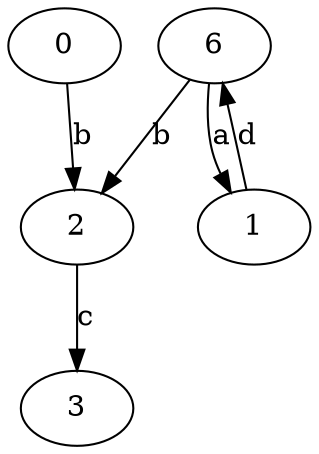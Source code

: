 strict digraph  {
0;
1;
2;
3;
6;
0 -> 2  [label=b];
1 -> 6  [label=d];
2 -> 3  [label=c];
6 -> 1  [label=a];
6 -> 2  [label=b];
}
